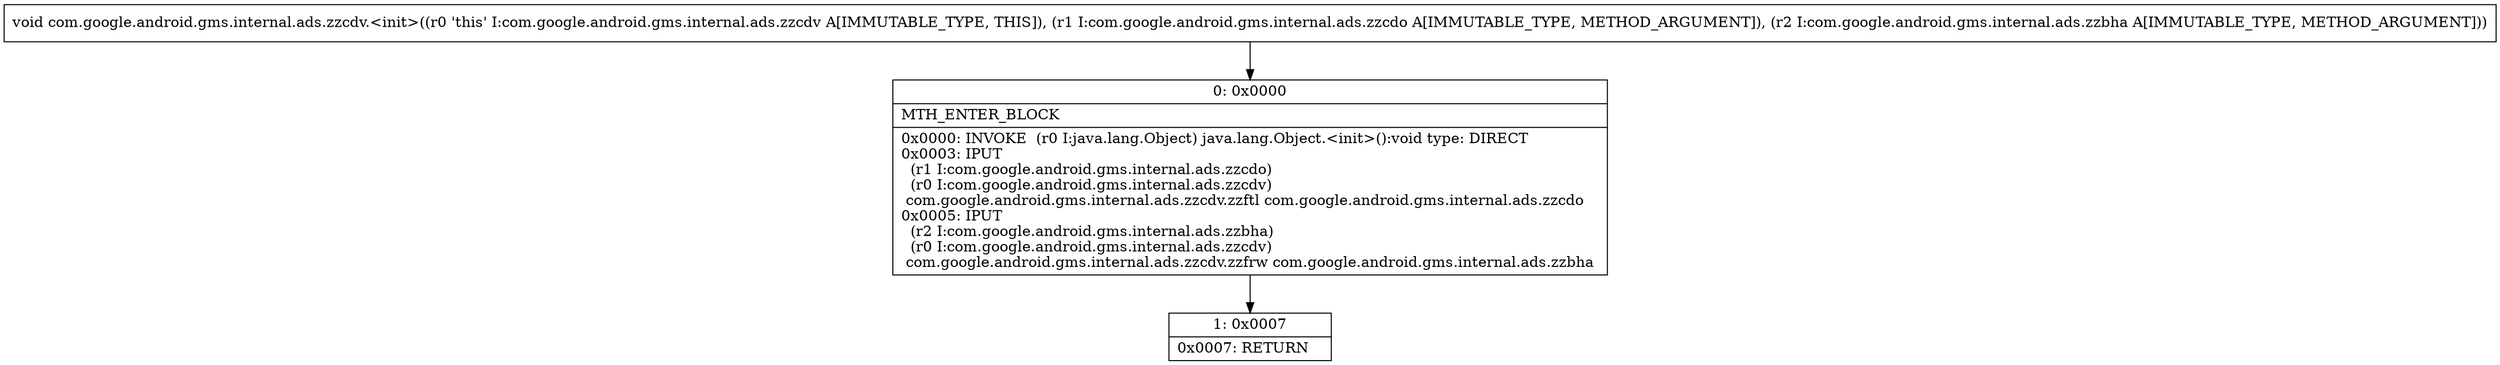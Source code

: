 digraph "CFG forcom.google.android.gms.internal.ads.zzcdv.\<init\>(Lcom\/google\/android\/gms\/internal\/ads\/zzcdo;Lcom\/google\/android\/gms\/internal\/ads\/zzbha;)V" {
Node_0 [shape=record,label="{0\:\ 0x0000|MTH_ENTER_BLOCK\l|0x0000: INVOKE  (r0 I:java.lang.Object) java.lang.Object.\<init\>():void type: DIRECT \l0x0003: IPUT  \l  (r1 I:com.google.android.gms.internal.ads.zzcdo)\l  (r0 I:com.google.android.gms.internal.ads.zzcdv)\l com.google.android.gms.internal.ads.zzcdv.zzftl com.google.android.gms.internal.ads.zzcdo \l0x0005: IPUT  \l  (r2 I:com.google.android.gms.internal.ads.zzbha)\l  (r0 I:com.google.android.gms.internal.ads.zzcdv)\l com.google.android.gms.internal.ads.zzcdv.zzfrw com.google.android.gms.internal.ads.zzbha \l}"];
Node_1 [shape=record,label="{1\:\ 0x0007|0x0007: RETURN   \l}"];
MethodNode[shape=record,label="{void com.google.android.gms.internal.ads.zzcdv.\<init\>((r0 'this' I:com.google.android.gms.internal.ads.zzcdv A[IMMUTABLE_TYPE, THIS]), (r1 I:com.google.android.gms.internal.ads.zzcdo A[IMMUTABLE_TYPE, METHOD_ARGUMENT]), (r2 I:com.google.android.gms.internal.ads.zzbha A[IMMUTABLE_TYPE, METHOD_ARGUMENT])) }"];
MethodNode -> Node_0;
Node_0 -> Node_1;
}

